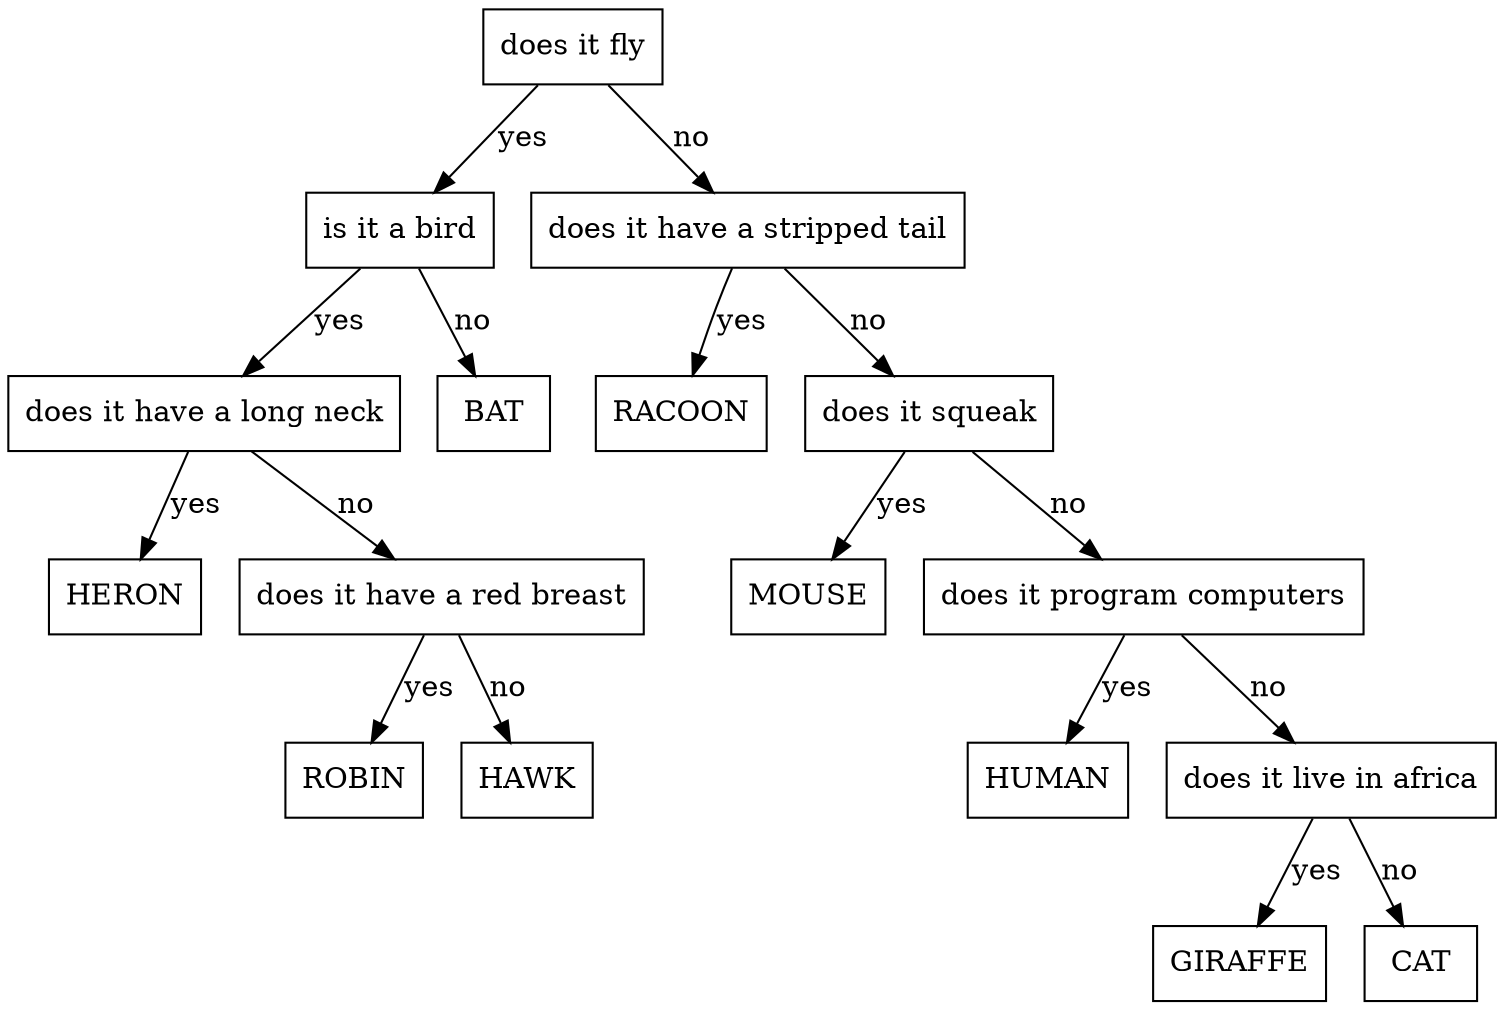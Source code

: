 digraph BTree {
  node [shape=record];

  // Graph direction (top to bottom)
  rankdir=TB;

  // Define the B-tree nodes with keys and child pointers
"does it fly" -> "is it a bird" [label="yes"];
"is it a bird" -> "does it have a long neck" [label="yes"];
"does it have a long neck" -> HERON [label="yes"];
"does it have a long neck" -> "does it have a red breast" [label="no"];
"does it have a red breast" -> ROBIN [label="yes"];
"does it have a red breast" -> HAWK [label="no"];
"is it a bird" -> BAT [label="no"];
"does it fly" -> "does it have a stripped tail" [label="no"];
"does it have a stripped tail" -> RACOON [label="yes"];
"does it have a stripped tail" -> "does it squeak" [label="no"];
"does it squeak" -> MOUSE [label="yes"];
"does it squeak" -> "does it program computers" [label="no"];
"does it program computers" -> HUMAN [label="yes"];
"does it program computers" -> "does it live in africa" [label="no"];
"does it live in africa" -> GIRAFFE [label="yes"];
"does it live in africa" -> CAT [label="no"];

}
